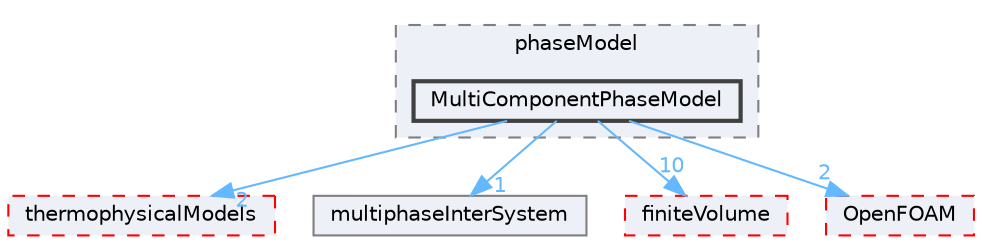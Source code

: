 digraph "src/phaseSystemModels/multiphaseInter/phasesSystem/phaseModel/MultiComponentPhaseModel"
{
 // LATEX_PDF_SIZE
  bgcolor="transparent";
  edge [fontname=Helvetica,fontsize=10,labelfontname=Helvetica,labelfontsize=10];
  node [fontname=Helvetica,fontsize=10,shape=box,height=0.2,width=0.4];
  compound=true
  subgraph clusterdir_c421ec4c32348529fac9d8d51e14f978 {
    graph [ bgcolor="#edf0f7", pencolor="grey50", label="phaseModel", fontname=Helvetica,fontsize=10 style="filled,dashed", URL="dir_c421ec4c32348529fac9d8d51e14f978.html",tooltip=""]
  dir_62e5475a1857365698b4c97d9f8c304b [label="MultiComponentPhaseModel", fillcolor="#edf0f7", color="grey25", style="filled,bold", URL="dir_62e5475a1857365698b4c97d9f8c304b.html",tooltip=""];
  }
  dir_2778d089ec5c4f66810b11f753867003 [label="thermophysicalModels", fillcolor="#edf0f7", color="red", style="filled,dashed", URL="dir_2778d089ec5c4f66810b11f753867003.html",tooltip=""];
  dir_8db67793dc6162db50b0e8f788e6cae6 [label="multiphaseInterSystem", fillcolor="#edf0f7", color="grey50", style="filled", URL="dir_8db67793dc6162db50b0e8f788e6cae6.html",tooltip=""];
  dir_9bd15774b555cf7259a6fa18f99fe99b [label="finiteVolume", fillcolor="#edf0f7", color="red", style="filled,dashed", URL="dir_9bd15774b555cf7259a6fa18f99fe99b.html",tooltip=""];
  dir_c5473ff19b20e6ec4dfe5c310b3778a8 [label="OpenFOAM", fillcolor="#edf0f7", color="red", style="filled,dashed", URL="dir_c5473ff19b20e6ec4dfe5c310b3778a8.html",tooltip=""];
  dir_62e5475a1857365698b4c97d9f8c304b->dir_2778d089ec5c4f66810b11f753867003 [headlabel="2", labeldistance=1.5 headhref="dir_002471_004022.html" href="dir_002471_004022.html" color="steelblue1" fontcolor="steelblue1"];
  dir_62e5475a1857365698b4c97d9f8c304b->dir_8db67793dc6162db50b0e8f788e6cae6 [headlabel="1", labeldistance=1.5 headhref="dir_002471_002487.html" href="dir_002471_002487.html" color="steelblue1" fontcolor="steelblue1"];
  dir_62e5475a1857365698b4c97d9f8c304b->dir_9bd15774b555cf7259a6fa18f99fe99b [headlabel="10", labeldistance=1.5 headhref="dir_002471_001387.html" href="dir_002471_001387.html" color="steelblue1" fontcolor="steelblue1"];
  dir_62e5475a1857365698b4c97d9f8c304b->dir_c5473ff19b20e6ec4dfe5c310b3778a8 [headlabel="2", labeldistance=1.5 headhref="dir_002471_002695.html" href="dir_002471_002695.html" color="steelblue1" fontcolor="steelblue1"];
}
